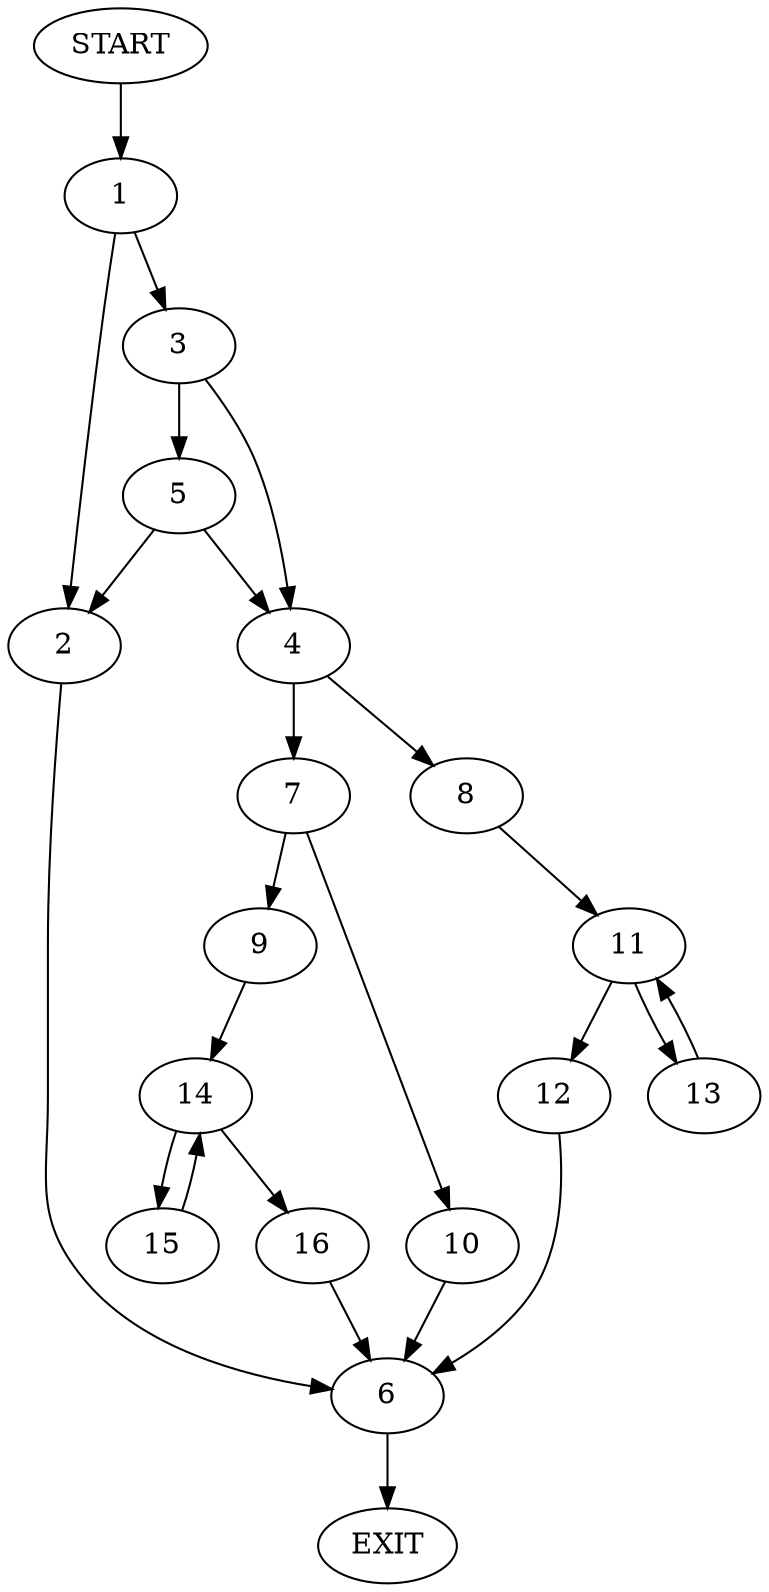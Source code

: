 digraph {
0 [label="START"]
17 [label="EXIT"]
0 -> 1
1 -> 2
1 -> 3
3 -> 4
3 -> 5
2 -> 6
5 -> 4
5 -> 2
4 -> 7
4 -> 8
6 -> 17
7 -> 9
7 -> 10
8 -> 11
11 -> 12
11 -> 13
13 -> 11
12 -> 6
9 -> 14
10 -> 6
14 -> 15
14 -> 16
16 -> 6
15 -> 14
}
